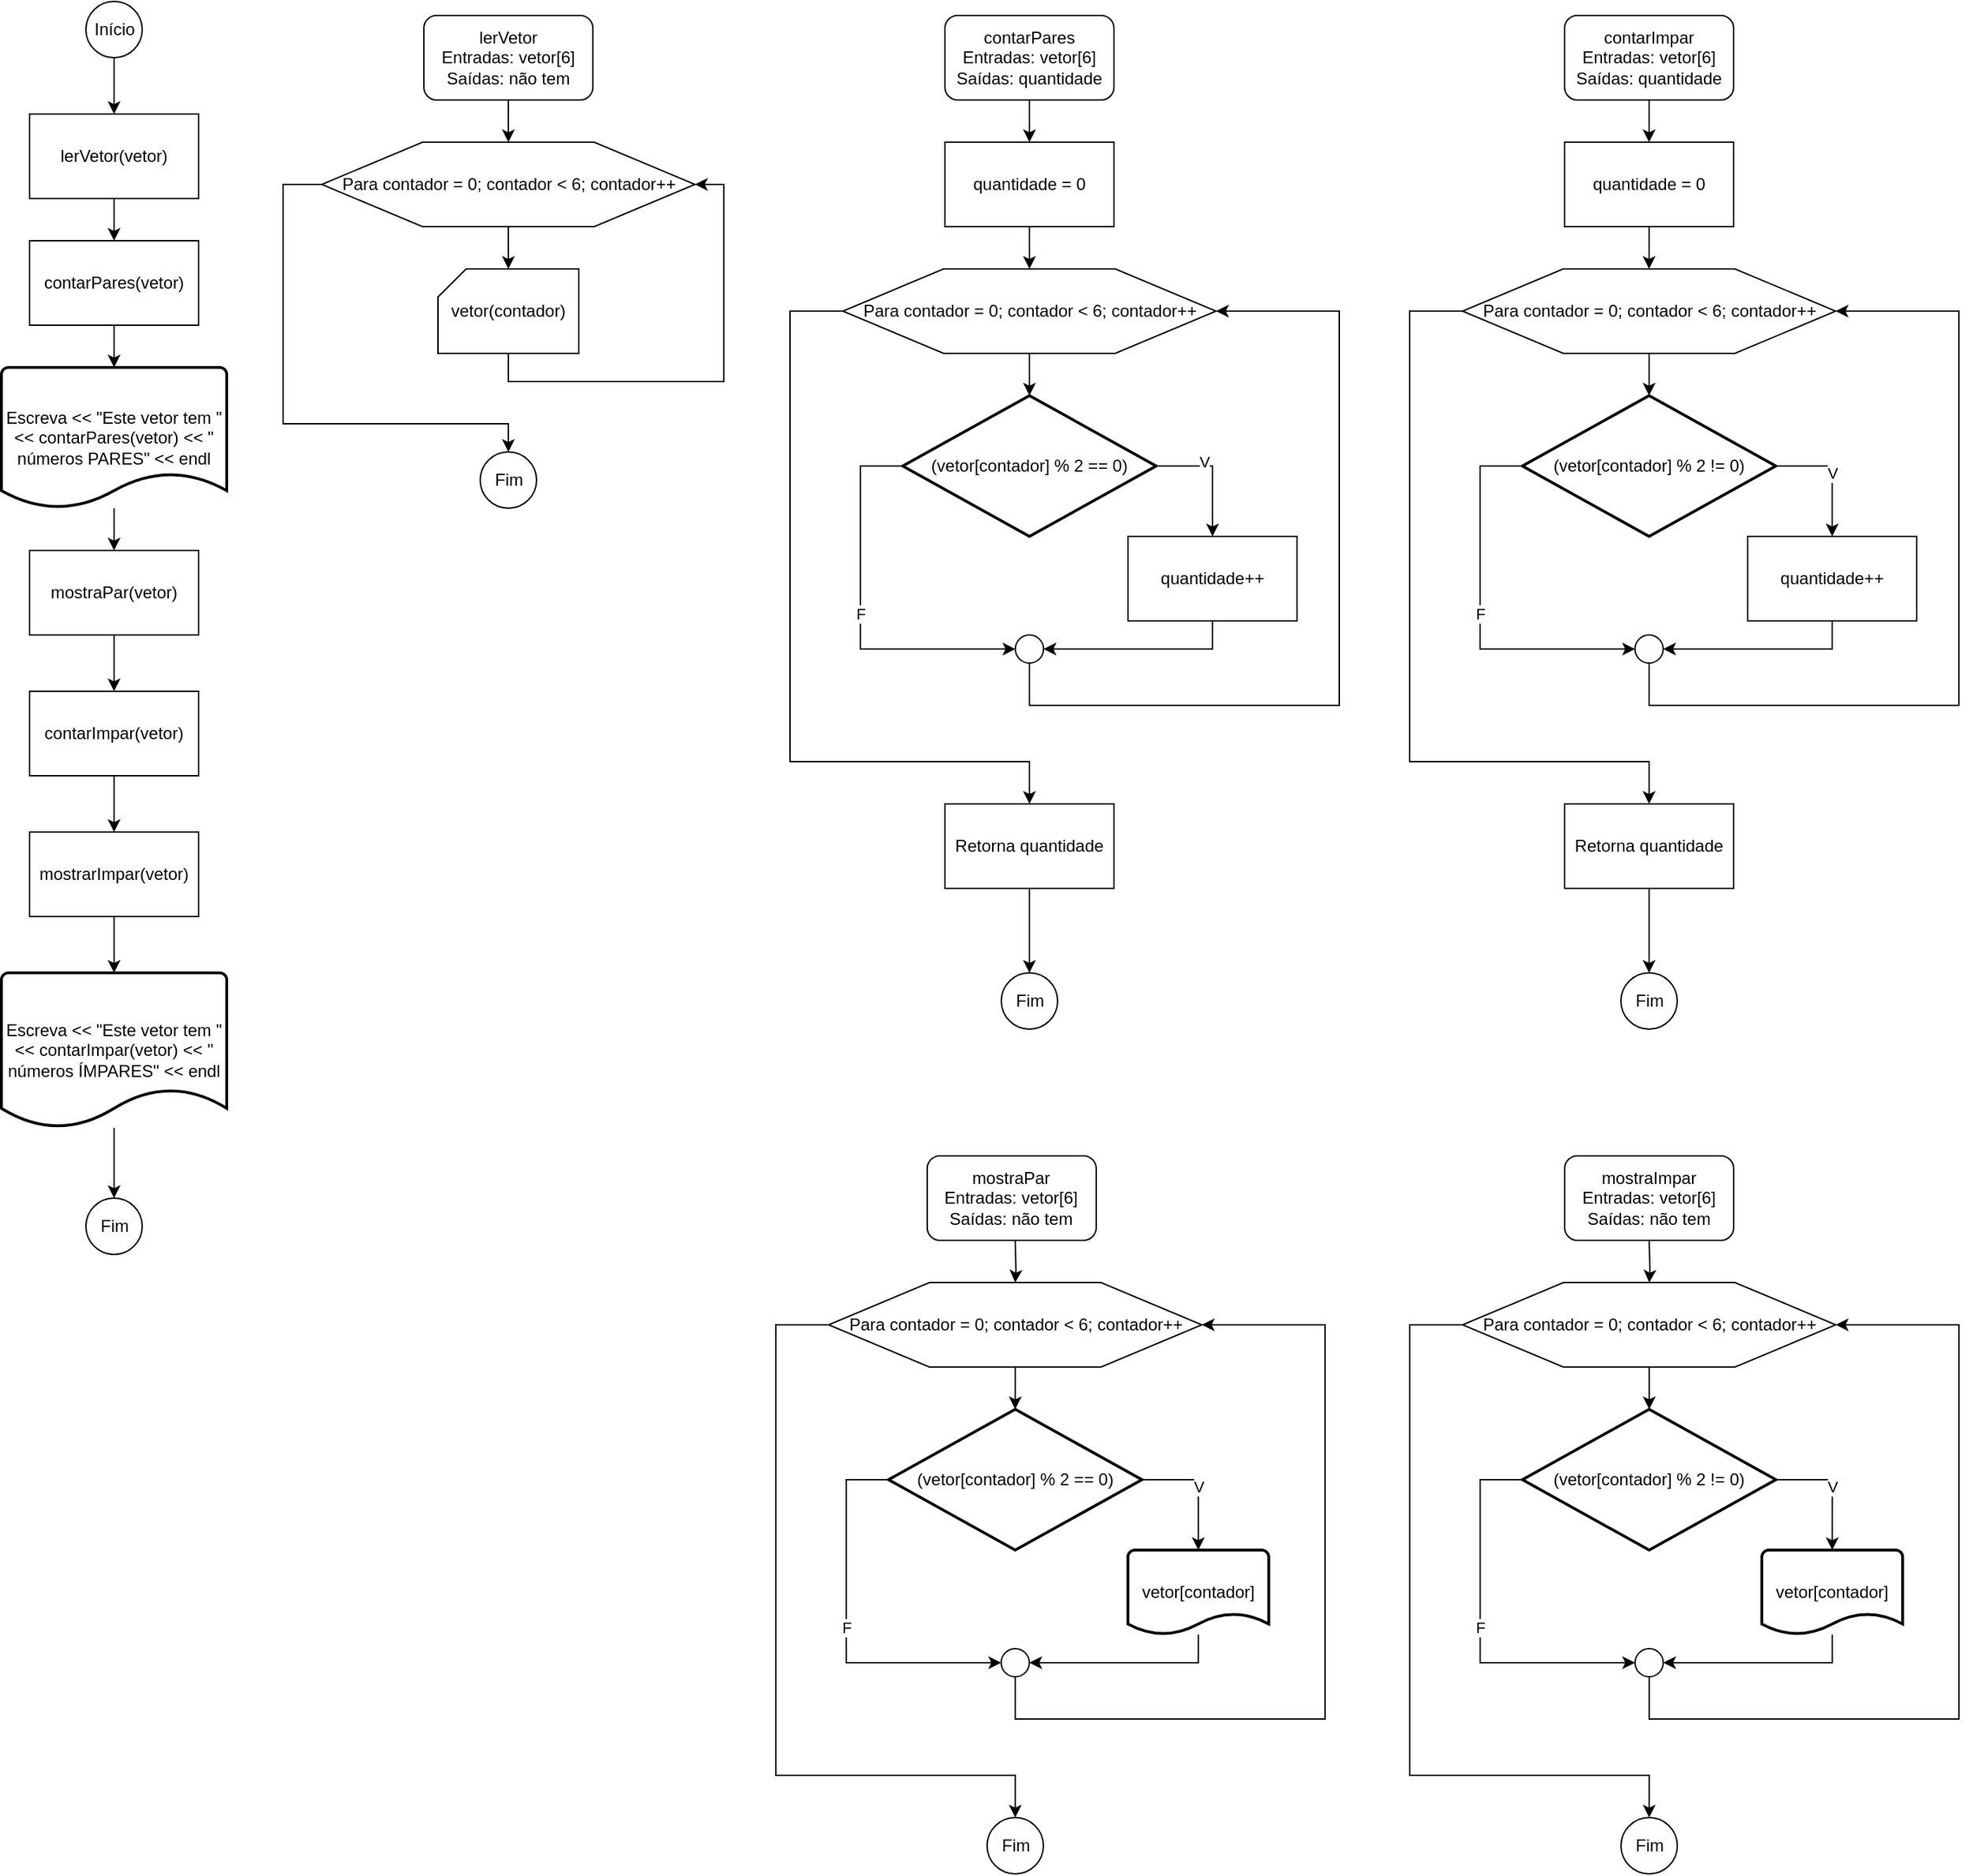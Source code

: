 <mxfile version="18.1.3" type="device"><diagram id="N12I2qRUGu15T7Un0DKm" name="Página-1"><mxGraphModel dx="1909" dy="1569" grid="1" gridSize="10" guides="1" tooltips="1" connect="1" arrows="1" fold="1" page="1" pageScale="1" pageWidth="827" pageHeight="1169" math="0" shadow="0"><root><mxCell id="0"/><mxCell id="1" parent="0"/><mxCell id="V65RMYvNnDEIaMN_vTVF-8" value="" style="edgeStyle=orthogonalEdgeStyle;rounded=0;orthogonalLoop=1;jettySize=auto;html=1;" edge="1" parent="1" source="V65RMYvNnDEIaMN_vTVF-1" target="V65RMYvNnDEIaMN_vTVF-2"><mxGeometry relative="1" as="geometry"/></mxCell><mxCell id="V65RMYvNnDEIaMN_vTVF-1" value="Início" style="verticalLabelPosition=middle;verticalAlign=middle;html=1;shape=mxgraph.flowchart.on-page_reference;labelPosition=center;align=center;" vertex="1" parent="1"><mxGeometry x="60" y="20" width="40" height="40" as="geometry"/></mxCell><mxCell id="V65RMYvNnDEIaMN_vTVF-9" value="" style="edgeStyle=orthogonalEdgeStyle;rounded=0;orthogonalLoop=1;jettySize=auto;html=1;" edge="1" parent="1" source="V65RMYvNnDEIaMN_vTVF-2" target="V65RMYvNnDEIaMN_vTVF-3"><mxGeometry relative="1" as="geometry"/></mxCell><mxCell id="V65RMYvNnDEIaMN_vTVF-2" value="lerVetor(vetor)" style="rounded=0;whiteSpace=wrap;html=1;" vertex="1" parent="1"><mxGeometry x="20" y="100" width="120" height="60" as="geometry"/></mxCell><mxCell id="V65RMYvNnDEIaMN_vTVF-122" value="" style="edgeStyle=orthogonalEdgeStyle;rounded=0;orthogonalLoop=1;jettySize=auto;html=1;" edge="1" parent="1" source="V65RMYvNnDEIaMN_vTVF-3" target="V65RMYvNnDEIaMN_vTVF-104"><mxGeometry relative="1" as="geometry"/></mxCell><mxCell id="V65RMYvNnDEIaMN_vTVF-3" value="contarPares(vetor)" style="rounded=0;whiteSpace=wrap;html=1;" vertex="1" parent="1"><mxGeometry x="20" y="190" width="120" height="60" as="geometry"/></mxCell><mxCell id="V65RMYvNnDEIaMN_vTVF-11" value="" style="edgeStyle=orthogonalEdgeStyle;rounded=0;orthogonalLoop=1;jettySize=auto;html=1;" edge="1" parent="1" source="V65RMYvNnDEIaMN_vTVF-4" target="V65RMYvNnDEIaMN_vTVF-5"><mxGeometry relative="1" as="geometry"/></mxCell><mxCell id="V65RMYvNnDEIaMN_vTVF-4" value="mostraPar(vetor)" style="rounded=0;whiteSpace=wrap;html=1;" vertex="1" parent="1"><mxGeometry x="20" y="410" width="120" height="60" as="geometry"/></mxCell><mxCell id="V65RMYvNnDEIaMN_vTVF-126" value="" style="edgeStyle=orthogonalEdgeStyle;rounded=0;orthogonalLoop=1;jettySize=auto;html=1;" edge="1" parent="1" source="V65RMYvNnDEIaMN_vTVF-5" target="V65RMYvNnDEIaMN_vTVF-6"><mxGeometry relative="1" as="geometry"/></mxCell><mxCell id="V65RMYvNnDEIaMN_vTVF-5" value="contarImpar(vetor)" style="rounded=0;whiteSpace=wrap;html=1;" vertex="1" parent="1"><mxGeometry x="20" y="510" width="120" height="60" as="geometry"/></mxCell><mxCell id="V65RMYvNnDEIaMN_vTVF-127" value="" style="edgeStyle=orthogonalEdgeStyle;rounded=0;orthogonalLoop=1;jettySize=auto;html=1;" edge="1" parent="1" source="V65RMYvNnDEIaMN_vTVF-6" target="V65RMYvNnDEIaMN_vTVF-124"><mxGeometry relative="1" as="geometry"/></mxCell><mxCell id="V65RMYvNnDEIaMN_vTVF-6" value="mostrarImpar(vetor)" style="rounded=0;whiteSpace=wrap;html=1;" vertex="1" parent="1"><mxGeometry x="20" y="610" width="120" height="60" as="geometry"/></mxCell><mxCell id="V65RMYvNnDEIaMN_vTVF-7" value="Fim" style="verticalLabelPosition=middle;verticalAlign=middle;html=1;shape=mxgraph.flowchart.on-page_reference;labelPosition=center;align=center;" vertex="1" parent="1"><mxGeometry x="60" y="870" width="40" height="40" as="geometry"/></mxCell><mxCell id="V65RMYvNnDEIaMN_vTVF-18" value="" style="edgeStyle=orthogonalEdgeStyle;rounded=0;orthogonalLoop=1;jettySize=auto;html=1;" edge="1" parent="1" source="V65RMYvNnDEIaMN_vTVF-14" target="V65RMYvNnDEIaMN_vTVF-15"><mxGeometry relative="1" as="geometry"/></mxCell><mxCell id="V65RMYvNnDEIaMN_vTVF-14" value="lerVetor&lt;br&gt;Entradas: vetor[6]&lt;br&gt;Saídas: não tem" style="rounded=1;whiteSpace=wrap;html=1;" vertex="1" parent="1"><mxGeometry x="300" y="30" width="120" height="60" as="geometry"/></mxCell><mxCell id="V65RMYvNnDEIaMN_vTVF-19" value="" style="edgeStyle=orthogonalEdgeStyle;rounded=0;orthogonalLoop=1;jettySize=auto;html=1;" edge="1" parent="1" source="V65RMYvNnDEIaMN_vTVF-15" target="V65RMYvNnDEIaMN_vTVF-17"><mxGeometry relative="1" as="geometry"/></mxCell><mxCell id="V65RMYvNnDEIaMN_vTVF-22" style="edgeStyle=orthogonalEdgeStyle;rounded=0;orthogonalLoop=1;jettySize=auto;html=1;entryX=0.5;entryY=0;entryDx=0;entryDy=0;entryPerimeter=0;" edge="1" parent="1" source="V65RMYvNnDEIaMN_vTVF-15" target="V65RMYvNnDEIaMN_vTVF-21"><mxGeometry relative="1" as="geometry"><Array as="points"><mxPoint x="200" y="150"/><mxPoint x="200" y="320"/><mxPoint x="360" y="320"/></Array></mxGeometry></mxCell><mxCell id="V65RMYvNnDEIaMN_vTVF-15" value="Para contador = 0; contador &amp;lt; 6; contador++" style="verticalLabelPosition=middle;verticalAlign=middle;html=1;shape=hexagon;perimeter=hexagonPerimeter2;arcSize=6;size=0.27;labelPosition=center;align=center;" vertex="1" parent="1"><mxGeometry x="227.5" y="120" width="265" height="60" as="geometry"/></mxCell><mxCell id="V65RMYvNnDEIaMN_vTVF-20" style="edgeStyle=orthogonalEdgeStyle;rounded=0;orthogonalLoop=1;jettySize=auto;html=1;entryX=1;entryY=0.5;entryDx=0;entryDy=0;" edge="1" parent="1" source="V65RMYvNnDEIaMN_vTVF-17" target="V65RMYvNnDEIaMN_vTVF-15"><mxGeometry relative="1" as="geometry"><Array as="points"><mxPoint x="360" y="290"/><mxPoint x="513" y="290"/><mxPoint x="513" y="150"/></Array></mxGeometry></mxCell><mxCell id="V65RMYvNnDEIaMN_vTVF-17" value="vetor(contador)" style="verticalLabelPosition=middle;verticalAlign=middle;html=1;shape=card;whiteSpace=wrap;size=20;arcSize=12;labelPosition=center;align=center;" vertex="1" parent="1"><mxGeometry x="310" y="210" width="100" height="60" as="geometry"/></mxCell><mxCell id="V65RMYvNnDEIaMN_vTVF-21" value="Fim" style="verticalLabelPosition=middle;verticalAlign=middle;html=1;shape=mxgraph.flowchart.on-page_reference;labelPosition=center;align=center;" vertex="1" parent="1"><mxGeometry x="340" y="340" width="40" height="40" as="geometry"/></mxCell><mxCell id="V65RMYvNnDEIaMN_vTVF-27" value="" style="edgeStyle=orthogonalEdgeStyle;rounded=0;orthogonalLoop=1;jettySize=auto;html=1;" edge="1" parent="1" source="V65RMYvNnDEIaMN_vTVF-23" target="V65RMYvNnDEIaMN_vTVF-26"><mxGeometry relative="1" as="geometry"/></mxCell><mxCell id="V65RMYvNnDEIaMN_vTVF-23" value="contarPares&lt;br&gt;Entradas: vetor[6]&lt;br&gt;Saídas: quantidade" style="rounded=1;whiteSpace=wrap;html=1;" vertex="1" parent="1"><mxGeometry x="670" y="30" width="120" height="60" as="geometry"/></mxCell><mxCell id="V65RMYvNnDEIaMN_vTVF-31" value="" style="edgeStyle=orthogonalEdgeStyle;rounded=0;orthogonalLoop=1;jettySize=auto;html=1;" edge="1" parent="1" source="V65RMYvNnDEIaMN_vTVF-24" target="V65RMYvNnDEIaMN_vTVF-25"><mxGeometry relative="1" as="geometry"/></mxCell><mxCell id="V65RMYvNnDEIaMN_vTVF-40" style="edgeStyle=orthogonalEdgeStyle;rounded=0;orthogonalLoop=1;jettySize=auto;html=1;" edge="1" parent="1" source="V65RMYvNnDEIaMN_vTVF-24" target="V65RMYvNnDEIaMN_vTVF-39"><mxGeometry relative="1" as="geometry"><Array as="points"><mxPoint x="560" y="240"/><mxPoint x="560" y="560"/><mxPoint x="730" y="560"/></Array></mxGeometry></mxCell><mxCell id="V65RMYvNnDEIaMN_vTVF-24" value="Para contador = 0; contador &amp;lt; 6; contador++" style="verticalLabelPosition=middle;verticalAlign=middle;html=1;shape=hexagon;perimeter=hexagonPerimeter2;arcSize=6;size=0.27;labelPosition=center;align=center;" vertex="1" parent="1"><mxGeometry x="597.5" y="210" width="265" height="60" as="geometry"/></mxCell><mxCell id="V65RMYvNnDEIaMN_vTVF-33" style="edgeStyle=orthogonalEdgeStyle;rounded=0;orthogonalLoop=1;jettySize=auto;html=1;entryX=0.5;entryY=0;entryDx=0;entryDy=0;" edge="1" parent="1" source="V65RMYvNnDEIaMN_vTVF-25" target="V65RMYvNnDEIaMN_vTVF-32"><mxGeometry relative="1" as="geometry"><Array as="points"><mxPoint x="860" y="350"/></Array></mxGeometry></mxCell><mxCell id="V65RMYvNnDEIaMN_vTVF-103" value="V" style="edgeLabel;html=1;align=center;verticalAlign=middle;resizable=0;points=[];" vertex="1" connectable="0" parent="V65RMYvNnDEIaMN_vTVF-33"><mxGeometry x="-0.256" y="3" relative="1" as="geometry"><mxPoint as="offset"/></mxGeometry></mxCell><mxCell id="V65RMYvNnDEIaMN_vTVF-35" value="F" style="edgeStyle=orthogonalEdgeStyle;rounded=0;orthogonalLoop=1;jettySize=auto;html=1;entryX=0;entryY=0.5;entryDx=0;entryDy=0;entryPerimeter=0;" edge="1" parent="1" source="V65RMYvNnDEIaMN_vTVF-25" target="V65RMYvNnDEIaMN_vTVF-34"><mxGeometry relative="1" as="geometry"><Array as="points"><mxPoint x="610" y="350"/><mxPoint x="610" y="480"/></Array></mxGeometry></mxCell><mxCell id="V65RMYvNnDEIaMN_vTVF-25" value="(vetor[contador] % 2 == 0)" style="strokeWidth=2;html=1;shape=mxgraph.flowchart.decision;whiteSpace=wrap;" vertex="1" parent="1"><mxGeometry x="640" y="300" width="180" height="100" as="geometry"/></mxCell><mxCell id="V65RMYvNnDEIaMN_vTVF-30" value="" style="edgeStyle=orthogonalEdgeStyle;rounded=0;orthogonalLoop=1;jettySize=auto;html=1;" edge="1" parent="1" source="V65RMYvNnDEIaMN_vTVF-26" target="V65RMYvNnDEIaMN_vTVF-24"><mxGeometry relative="1" as="geometry"/></mxCell><mxCell id="V65RMYvNnDEIaMN_vTVF-26" value="quantidade = 0" style="rounded=0;whiteSpace=wrap;html=1;" vertex="1" parent="1"><mxGeometry x="670" y="120" width="120" height="60" as="geometry"/></mxCell><mxCell id="V65RMYvNnDEIaMN_vTVF-36" style="edgeStyle=orthogonalEdgeStyle;rounded=0;orthogonalLoop=1;jettySize=auto;html=1;entryX=1;entryY=0.5;entryDx=0;entryDy=0;entryPerimeter=0;" edge="1" parent="1" source="V65RMYvNnDEIaMN_vTVF-32" target="V65RMYvNnDEIaMN_vTVF-34"><mxGeometry relative="1" as="geometry"><Array as="points"><mxPoint x="860" y="480"/></Array></mxGeometry></mxCell><mxCell id="V65RMYvNnDEIaMN_vTVF-32" value="quantidade++" style="rounded=0;whiteSpace=wrap;html=1;" vertex="1" parent="1"><mxGeometry x="800" y="400" width="120" height="60" as="geometry"/></mxCell><mxCell id="V65RMYvNnDEIaMN_vTVF-37" style="edgeStyle=orthogonalEdgeStyle;rounded=0;orthogonalLoop=1;jettySize=auto;html=1;entryX=1;entryY=0.5;entryDx=0;entryDy=0;" edge="1" parent="1" source="V65RMYvNnDEIaMN_vTVF-34" target="V65RMYvNnDEIaMN_vTVF-24"><mxGeometry relative="1" as="geometry"><Array as="points"><mxPoint x="730" y="520"/><mxPoint x="950" y="520"/><mxPoint x="950" y="240"/></Array></mxGeometry></mxCell><mxCell id="V65RMYvNnDEIaMN_vTVF-34" value="" style="verticalLabelPosition=bottom;verticalAlign=top;html=1;shape=mxgraph.flowchart.on-page_reference;" vertex="1" parent="1"><mxGeometry x="720" y="470" width="20" height="20" as="geometry"/></mxCell><mxCell id="V65RMYvNnDEIaMN_vTVF-42" value="" style="edgeStyle=orthogonalEdgeStyle;rounded=0;orthogonalLoop=1;jettySize=auto;html=1;" edge="1" parent="1" source="V65RMYvNnDEIaMN_vTVF-39" target="V65RMYvNnDEIaMN_vTVF-41"><mxGeometry relative="1" as="geometry"/></mxCell><mxCell id="V65RMYvNnDEIaMN_vTVF-39" value="Retorna quantidade" style="rounded=0;whiteSpace=wrap;html=1;" vertex="1" parent="1"><mxGeometry x="670" y="590" width="120" height="60" as="geometry"/></mxCell><mxCell id="V65RMYvNnDEIaMN_vTVF-41" value="Fim" style="verticalLabelPosition=middle;verticalAlign=middle;html=1;shape=mxgraph.flowchart.on-page_reference;labelPosition=center;align=center;" vertex="1" parent="1"><mxGeometry x="710" y="710" width="40" height="40" as="geometry"/></mxCell><mxCell id="V65RMYvNnDEIaMN_vTVF-43" value="" style="edgeStyle=orthogonalEdgeStyle;rounded=0;orthogonalLoop=1;jettySize=auto;html=1;" edge="1" parent="1" source="V65RMYvNnDEIaMN_vTVF-44" target="V65RMYvNnDEIaMN_vTVF-52"><mxGeometry relative="1" as="geometry"/></mxCell><mxCell id="V65RMYvNnDEIaMN_vTVF-44" value="contarImpar&lt;br&gt;Entradas: vetor[6]&lt;br&gt;Saídas: quantidade" style="rounded=1;whiteSpace=wrap;html=1;" vertex="1" parent="1"><mxGeometry x="1110" y="30" width="120" height="60" as="geometry"/></mxCell><mxCell id="V65RMYvNnDEIaMN_vTVF-45" value="" style="edgeStyle=orthogonalEdgeStyle;rounded=0;orthogonalLoop=1;jettySize=auto;html=1;" edge="1" parent="1" source="V65RMYvNnDEIaMN_vTVF-47" target="V65RMYvNnDEIaMN_vTVF-50"><mxGeometry relative="1" as="geometry"/></mxCell><mxCell id="V65RMYvNnDEIaMN_vTVF-46" style="edgeStyle=orthogonalEdgeStyle;rounded=0;orthogonalLoop=1;jettySize=auto;html=1;" edge="1" parent="1" source="V65RMYvNnDEIaMN_vTVF-47" target="V65RMYvNnDEIaMN_vTVF-58"><mxGeometry relative="1" as="geometry"><Array as="points"><mxPoint x="1000" y="240"/><mxPoint x="1000" y="560"/><mxPoint x="1170" y="560"/></Array></mxGeometry></mxCell><mxCell id="V65RMYvNnDEIaMN_vTVF-47" value="Para contador = 0; contador &amp;lt; 6; contador++" style="verticalLabelPosition=middle;verticalAlign=middle;html=1;shape=hexagon;perimeter=hexagonPerimeter2;arcSize=6;size=0.27;labelPosition=center;align=center;" vertex="1" parent="1"><mxGeometry x="1037.5" y="210" width="265" height="60" as="geometry"/></mxCell><mxCell id="V65RMYvNnDEIaMN_vTVF-48" value="V" style="edgeStyle=orthogonalEdgeStyle;rounded=0;orthogonalLoop=1;jettySize=auto;html=1;entryX=0.5;entryY=0;entryDx=0;entryDy=0;" edge="1" parent="1" source="V65RMYvNnDEIaMN_vTVF-50" target="V65RMYvNnDEIaMN_vTVF-54"><mxGeometry relative="1" as="geometry"><Array as="points"><mxPoint x="1300" y="350"/></Array></mxGeometry></mxCell><mxCell id="V65RMYvNnDEIaMN_vTVF-49" value="F" style="edgeStyle=orthogonalEdgeStyle;rounded=0;orthogonalLoop=1;jettySize=auto;html=1;entryX=0;entryY=0.5;entryDx=0;entryDy=0;entryPerimeter=0;" edge="1" parent="1" source="V65RMYvNnDEIaMN_vTVF-50" target="V65RMYvNnDEIaMN_vTVF-56"><mxGeometry relative="1" as="geometry"><Array as="points"><mxPoint x="1050" y="350"/><mxPoint x="1050" y="480"/></Array></mxGeometry></mxCell><mxCell id="V65RMYvNnDEIaMN_vTVF-50" value="(vetor[contador] % 2 != 0)" style="strokeWidth=2;html=1;shape=mxgraph.flowchart.decision;whiteSpace=wrap;" vertex="1" parent="1"><mxGeometry x="1080" y="300" width="180" height="100" as="geometry"/></mxCell><mxCell id="V65RMYvNnDEIaMN_vTVF-51" value="" style="edgeStyle=orthogonalEdgeStyle;rounded=0;orthogonalLoop=1;jettySize=auto;html=1;" edge="1" parent="1" source="V65RMYvNnDEIaMN_vTVF-52" target="V65RMYvNnDEIaMN_vTVF-47"><mxGeometry relative="1" as="geometry"/></mxCell><mxCell id="V65RMYvNnDEIaMN_vTVF-52" value="quantidade = 0" style="rounded=0;whiteSpace=wrap;html=1;" vertex="1" parent="1"><mxGeometry x="1110" y="120" width="120" height="60" as="geometry"/></mxCell><mxCell id="V65RMYvNnDEIaMN_vTVF-53" style="edgeStyle=orthogonalEdgeStyle;rounded=0;orthogonalLoop=1;jettySize=auto;html=1;entryX=1;entryY=0.5;entryDx=0;entryDy=0;entryPerimeter=0;" edge="1" parent="1" source="V65RMYvNnDEIaMN_vTVF-54" target="V65RMYvNnDEIaMN_vTVF-56"><mxGeometry relative="1" as="geometry"><Array as="points"><mxPoint x="1300" y="480"/></Array></mxGeometry></mxCell><mxCell id="V65RMYvNnDEIaMN_vTVF-54" value="quantidade++" style="rounded=0;whiteSpace=wrap;html=1;" vertex="1" parent="1"><mxGeometry x="1240" y="400" width="120" height="60" as="geometry"/></mxCell><mxCell id="V65RMYvNnDEIaMN_vTVF-55" style="edgeStyle=orthogonalEdgeStyle;rounded=0;orthogonalLoop=1;jettySize=auto;html=1;entryX=1;entryY=0.5;entryDx=0;entryDy=0;" edge="1" parent="1" source="V65RMYvNnDEIaMN_vTVF-56" target="V65RMYvNnDEIaMN_vTVF-47"><mxGeometry relative="1" as="geometry"><Array as="points"><mxPoint x="1170" y="520"/><mxPoint x="1390" y="520"/><mxPoint x="1390" y="240"/></Array></mxGeometry></mxCell><mxCell id="V65RMYvNnDEIaMN_vTVF-56" value="" style="verticalLabelPosition=bottom;verticalAlign=top;html=1;shape=mxgraph.flowchart.on-page_reference;" vertex="1" parent="1"><mxGeometry x="1160" y="470" width="20" height="20" as="geometry"/></mxCell><mxCell id="V65RMYvNnDEIaMN_vTVF-57" value="" style="edgeStyle=orthogonalEdgeStyle;rounded=0;orthogonalLoop=1;jettySize=auto;html=1;" edge="1" parent="1" source="V65RMYvNnDEIaMN_vTVF-58" target="V65RMYvNnDEIaMN_vTVF-59"><mxGeometry relative="1" as="geometry"/></mxCell><mxCell id="V65RMYvNnDEIaMN_vTVF-58" value="Retorna quantidade" style="rounded=0;whiteSpace=wrap;html=1;" vertex="1" parent="1"><mxGeometry x="1110" y="590" width="120" height="60" as="geometry"/></mxCell><mxCell id="V65RMYvNnDEIaMN_vTVF-59" value="Fim" style="verticalLabelPosition=middle;verticalAlign=middle;html=1;shape=mxgraph.flowchart.on-page_reference;labelPosition=center;align=center;" vertex="1" parent="1"><mxGeometry x="1150" y="710" width="40" height="40" as="geometry"/></mxCell><mxCell id="V65RMYvNnDEIaMN_vTVF-69" value="mostraPar&lt;br&gt;Entradas: vetor[6]&lt;br&gt;Saídas: não tem" style="rounded=1;whiteSpace=wrap;html=1;" vertex="1" parent="1"><mxGeometry x="657.41" y="840" width="120" height="60" as="geometry"/></mxCell><mxCell id="V65RMYvNnDEIaMN_vTVF-70" value="" style="edgeStyle=orthogonalEdgeStyle;rounded=0;orthogonalLoop=1;jettySize=auto;html=1;" edge="1" parent="1" source="V65RMYvNnDEIaMN_vTVF-72" target="V65RMYvNnDEIaMN_vTVF-75"><mxGeometry relative="1" as="geometry"/></mxCell><mxCell id="V65RMYvNnDEIaMN_vTVF-71" style="edgeStyle=orthogonalEdgeStyle;rounded=0;orthogonalLoop=1;jettySize=auto;html=1;" edge="1" parent="1" source="V65RMYvNnDEIaMN_vTVF-72"><mxGeometry relative="1" as="geometry"><Array as="points"><mxPoint x="549.91" y="960"/><mxPoint x="549.91" y="1280"/><mxPoint x="719.91" y="1280"/></Array><mxPoint x="719.91" y="1310" as="targetPoint"/></mxGeometry></mxCell><mxCell id="V65RMYvNnDEIaMN_vTVF-72" value="Para contador = 0; contador &amp;lt; 6; contador++" style="verticalLabelPosition=middle;verticalAlign=middle;html=1;shape=hexagon;perimeter=hexagonPerimeter2;arcSize=6;size=0.27;labelPosition=center;align=center;" vertex="1" parent="1"><mxGeometry x="587.41" y="930" width="265" height="60" as="geometry"/></mxCell><mxCell id="V65RMYvNnDEIaMN_vTVF-73" value="V" style="edgeStyle=orthogonalEdgeStyle;rounded=0;orthogonalLoop=1;jettySize=auto;html=1;entryX=0.5;entryY=0;entryDx=0;entryDy=0;" edge="1" parent="1" source="V65RMYvNnDEIaMN_vTVF-75"><mxGeometry relative="1" as="geometry"><Array as="points"><mxPoint x="849.91" y="1070"/></Array><mxPoint x="849.91" y="1120" as="targetPoint"/></mxGeometry></mxCell><mxCell id="V65RMYvNnDEIaMN_vTVF-74" value="F" style="edgeStyle=orthogonalEdgeStyle;rounded=0;orthogonalLoop=1;jettySize=auto;html=1;entryX=0;entryY=0.5;entryDx=0;entryDy=0;entryPerimeter=0;" edge="1" parent="1" source="V65RMYvNnDEIaMN_vTVF-75" target="V65RMYvNnDEIaMN_vTVF-81"><mxGeometry relative="1" as="geometry"><Array as="points"><mxPoint x="599.91" y="1070"/><mxPoint x="599.91" y="1200"/></Array></mxGeometry></mxCell><mxCell id="V65RMYvNnDEIaMN_vTVF-75" value="(vetor[contador] % 2 == 0)" style="strokeWidth=2;html=1;shape=mxgraph.flowchart.decision;whiteSpace=wrap;" vertex="1" parent="1"><mxGeometry x="629.91" y="1020" width="180" height="100" as="geometry"/></mxCell><mxCell id="V65RMYvNnDEIaMN_vTVF-76" value="" style="edgeStyle=orthogonalEdgeStyle;rounded=0;orthogonalLoop=1;jettySize=auto;html=1;" edge="1" parent="1" target="V65RMYvNnDEIaMN_vTVF-72"><mxGeometry relative="1" as="geometry"><mxPoint x="719.91" y="900" as="sourcePoint"/></mxGeometry></mxCell><mxCell id="V65RMYvNnDEIaMN_vTVF-78" style="edgeStyle=orthogonalEdgeStyle;rounded=0;orthogonalLoop=1;jettySize=auto;html=1;entryX=1;entryY=0.5;entryDx=0;entryDy=0;entryPerimeter=0;" edge="1" parent="1" target="V65RMYvNnDEIaMN_vTVF-81"><mxGeometry relative="1" as="geometry"><Array as="points"><mxPoint x="849.91" y="1200"/></Array><mxPoint x="849.91" y="1180" as="sourcePoint"/></mxGeometry></mxCell><mxCell id="V65RMYvNnDEIaMN_vTVF-80" style="edgeStyle=orthogonalEdgeStyle;rounded=0;orthogonalLoop=1;jettySize=auto;html=1;entryX=1;entryY=0.5;entryDx=0;entryDy=0;" edge="1" parent="1" source="V65RMYvNnDEIaMN_vTVF-81" target="V65RMYvNnDEIaMN_vTVF-72"><mxGeometry relative="1" as="geometry"><Array as="points"><mxPoint x="719.91" y="1240"/><mxPoint x="939.91" y="1240"/><mxPoint x="939.91" y="960"/></Array></mxGeometry></mxCell><mxCell id="V65RMYvNnDEIaMN_vTVF-81" value="" style="verticalLabelPosition=bottom;verticalAlign=top;html=1;shape=mxgraph.flowchart.on-page_reference;" vertex="1" parent="1"><mxGeometry x="709.91" y="1190" width="20" height="20" as="geometry"/></mxCell><mxCell id="V65RMYvNnDEIaMN_vTVF-84" value="Fim" style="verticalLabelPosition=middle;verticalAlign=middle;html=1;shape=mxgraph.flowchart.on-page_reference;labelPosition=center;align=center;" vertex="1" parent="1"><mxGeometry x="699.91" y="1310" width="40" height="40" as="geometry"/></mxCell><mxCell id="V65RMYvNnDEIaMN_vTVF-85" value="vetor[contador]" style="strokeWidth=2;html=1;shape=mxgraph.flowchart.document2;whiteSpace=wrap;size=0.25;" vertex="1" parent="1"><mxGeometry x="799.91" y="1120" width="100" height="60" as="geometry"/></mxCell><mxCell id="V65RMYvNnDEIaMN_vTVF-87" value="mostraImpar&lt;br&gt;Entradas: vetor[6]&lt;br&gt;Saídas: não tem" style="rounded=1;whiteSpace=wrap;html=1;" vertex="1" parent="1"><mxGeometry x="1110.05" y="840" width="120" height="60" as="geometry"/></mxCell><mxCell id="V65RMYvNnDEIaMN_vTVF-88" value="" style="edgeStyle=orthogonalEdgeStyle;rounded=0;orthogonalLoop=1;jettySize=auto;html=1;" edge="1" parent="1" source="V65RMYvNnDEIaMN_vTVF-90" target="V65RMYvNnDEIaMN_vTVF-93"><mxGeometry relative="1" as="geometry"/></mxCell><mxCell id="V65RMYvNnDEIaMN_vTVF-89" style="edgeStyle=orthogonalEdgeStyle;rounded=0;orthogonalLoop=1;jettySize=auto;html=1;" edge="1" parent="1" source="V65RMYvNnDEIaMN_vTVF-90"><mxGeometry relative="1" as="geometry"><Array as="points"><mxPoint x="1000.05" y="960"/><mxPoint x="1000.05" y="1280"/><mxPoint x="1170.05" y="1280"/></Array><mxPoint x="1170.05" y="1310" as="targetPoint"/></mxGeometry></mxCell><mxCell id="V65RMYvNnDEIaMN_vTVF-90" value="Para contador = 0; contador &amp;lt; 6; contador++" style="verticalLabelPosition=middle;verticalAlign=middle;html=1;shape=hexagon;perimeter=hexagonPerimeter2;arcSize=6;size=0.27;labelPosition=center;align=center;" vertex="1" parent="1"><mxGeometry x="1037.55" y="930" width="265" height="60" as="geometry"/></mxCell><mxCell id="V65RMYvNnDEIaMN_vTVF-91" value="V" style="edgeStyle=orthogonalEdgeStyle;rounded=0;orthogonalLoop=1;jettySize=auto;html=1;entryX=0.5;entryY=0;entryDx=0;entryDy=0;" edge="1" parent="1" source="V65RMYvNnDEIaMN_vTVF-93"><mxGeometry relative="1" as="geometry"><Array as="points"><mxPoint x="1300.05" y="1070"/></Array><mxPoint x="1300.05" y="1120" as="targetPoint"/></mxGeometry></mxCell><mxCell id="V65RMYvNnDEIaMN_vTVF-92" value="F" style="edgeStyle=orthogonalEdgeStyle;rounded=0;orthogonalLoop=1;jettySize=auto;html=1;entryX=0;entryY=0.5;entryDx=0;entryDy=0;entryPerimeter=0;" edge="1" parent="1" source="V65RMYvNnDEIaMN_vTVF-93" target="V65RMYvNnDEIaMN_vTVF-98"><mxGeometry relative="1" as="geometry"><Array as="points"><mxPoint x="1050.05" y="1070"/><mxPoint x="1050.05" y="1200"/></Array></mxGeometry></mxCell><mxCell id="V65RMYvNnDEIaMN_vTVF-93" value="(vetor[contador] % 2 != 0)" style="strokeWidth=2;html=1;shape=mxgraph.flowchart.decision;whiteSpace=wrap;" vertex="1" parent="1"><mxGeometry x="1080.05" y="1020" width="180" height="100" as="geometry"/></mxCell><mxCell id="V65RMYvNnDEIaMN_vTVF-94" value="" style="edgeStyle=orthogonalEdgeStyle;rounded=0;orthogonalLoop=1;jettySize=auto;html=1;" edge="1" parent="1" target="V65RMYvNnDEIaMN_vTVF-90"><mxGeometry relative="1" as="geometry"><mxPoint x="1170.05" y="900" as="sourcePoint"/></mxGeometry></mxCell><mxCell id="V65RMYvNnDEIaMN_vTVF-96" style="edgeStyle=orthogonalEdgeStyle;rounded=0;orthogonalLoop=1;jettySize=auto;html=1;entryX=1;entryY=0.5;entryDx=0;entryDy=0;entryPerimeter=0;" edge="1" parent="1" target="V65RMYvNnDEIaMN_vTVF-98"><mxGeometry relative="1" as="geometry"><Array as="points"><mxPoint x="1300.05" y="1200"/></Array><mxPoint x="1300.05" y="1180" as="sourcePoint"/></mxGeometry></mxCell><mxCell id="V65RMYvNnDEIaMN_vTVF-97" style="edgeStyle=orthogonalEdgeStyle;rounded=0;orthogonalLoop=1;jettySize=auto;html=1;entryX=1;entryY=0.5;entryDx=0;entryDy=0;" edge="1" parent="1" source="V65RMYvNnDEIaMN_vTVF-98" target="V65RMYvNnDEIaMN_vTVF-90"><mxGeometry relative="1" as="geometry"><Array as="points"><mxPoint x="1170.05" y="1240"/><mxPoint x="1390.05" y="1240"/><mxPoint x="1390.05" y="960"/></Array></mxGeometry></mxCell><mxCell id="V65RMYvNnDEIaMN_vTVF-98" value="" style="verticalLabelPosition=bottom;verticalAlign=top;html=1;shape=mxgraph.flowchart.on-page_reference;" vertex="1" parent="1"><mxGeometry x="1160.05" y="1190" width="20" height="20" as="geometry"/></mxCell><mxCell id="V65RMYvNnDEIaMN_vTVF-101" value="Fim" style="verticalLabelPosition=middle;verticalAlign=middle;html=1;shape=mxgraph.flowchart.on-page_reference;labelPosition=center;align=center;" vertex="1" parent="1"><mxGeometry x="1150.05" y="1310" width="40" height="40" as="geometry"/></mxCell><mxCell id="V65RMYvNnDEIaMN_vTVF-102" value="vetor[contador]" style="strokeWidth=2;html=1;shape=mxgraph.flowchart.document2;whiteSpace=wrap;size=0.25;" vertex="1" parent="1"><mxGeometry x="1250.05" y="1120" width="100" height="60" as="geometry"/></mxCell><mxCell id="V65RMYvNnDEIaMN_vTVF-123" value="" style="edgeStyle=orthogonalEdgeStyle;rounded=0;orthogonalLoop=1;jettySize=auto;html=1;" edge="1" parent="1" source="V65RMYvNnDEIaMN_vTVF-104" target="V65RMYvNnDEIaMN_vTVF-4"><mxGeometry relative="1" as="geometry"/></mxCell><mxCell id="V65RMYvNnDEIaMN_vTVF-104" value="Escreva &amp;lt;&amp;lt; &quot;Este vetor tem &quot; &amp;lt;&amp;lt; contarPares(vetor) &amp;lt;&amp;lt; &quot; números PARES&quot; &amp;lt;&amp;lt; endl" style="strokeWidth=2;html=1;shape=mxgraph.flowchart.document2;whiteSpace=wrap;size=0.25;" vertex="1" parent="1"><mxGeometry y="280" width="160" height="100" as="geometry"/></mxCell><mxCell id="V65RMYvNnDEIaMN_vTVF-130" value="" style="edgeStyle=orthogonalEdgeStyle;rounded=0;orthogonalLoop=1;jettySize=auto;html=1;" edge="1" parent="1" source="V65RMYvNnDEIaMN_vTVF-124" target="V65RMYvNnDEIaMN_vTVF-7"><mxGeometry relative="1" as="geometry"/></mxCell><mxCell id="V65RMYvNnDEIaMN_vTVF-124" value="Escreva &amp;lt;&amp;lt; &quot;Este vetor tem &quot; &amp;lt;&amp;lt; contarImpar(vetor) &amp;lt;&amp;lt; &quot; números ÍMPARES&quot; &amp;lt;&amp;lt; endl" style="strokeWidth=2;html=1;shape=mxgraph.flowchart.document2;whiteSpace=wrap;size=0.25;" vertex="1" parent="1"><mxGeometry y="710" width="160" height="110" as="geometry"/></mxCell></root></mxGraphModel></diagram></mxfile>